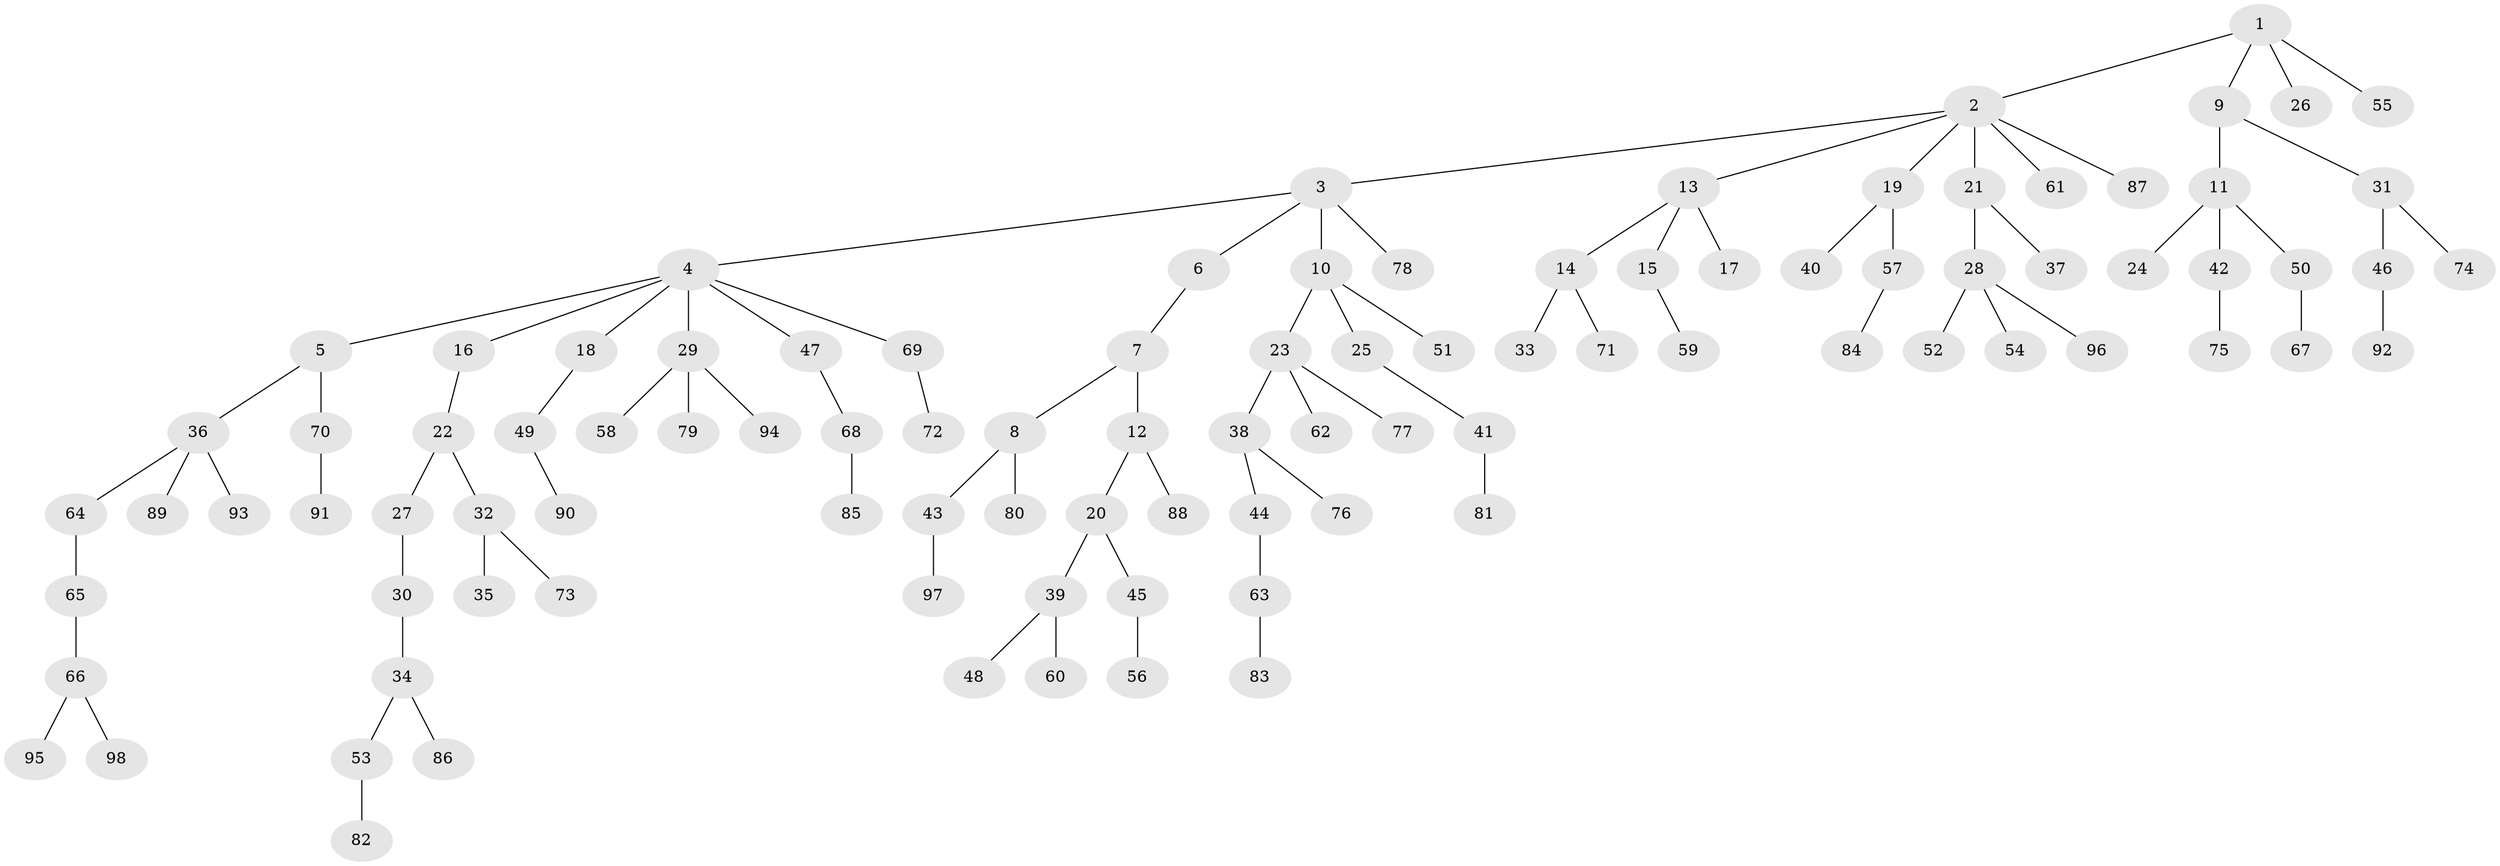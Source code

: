 // coarse degree distribution, {3: 0.23809523809523808, 6: 0.015873015873015872, 5: 0.031746031746031744, 7: 0.015873015873015872, 4: 0.015873015873015872, 2: 0.14285714285714285, 1: 0.5396825396825397}
// Generated by graph-tools (version 1.1) at 2025/42/03/06/25 10:42:02]
// undirected, 98 vertices, 97 edges
graph export_dot {
graph [start="1"]
  node [color=gray90,style=filled];
  1;
  2;
  3;
  4;
  5;
  6;
  7;
  8;
  9;
  10;
  11;
  12;
  13;
  14;
  15;
  16;
  17;
  18;
  19;
  20;
  21;
  22;
  23;
  24;
  25;
  26;
  27;
  28;
  29;
  30;
  31;
  32;
  33;
  34;
  35;
  36;
  37;
  38;
  39;
  40;
  41;
  42;
  43;
  44;
  45;
  46;
  47;
  48;
  49;
  50;
  51;
  52;
  53;
  54;
  55;
  56;
  57;
  58;
  59;
  60;
  61;
  62;
  63;
  64;
  65;
  66;
  67;
  68;
  69;
  70;
  71;
  72;
  73;
  74;
  75;
  76;
  77;
  78;
  79;
  80;
  81;
  82;
  83;
  84;
  85;
  86;
  87;
  88;
  89;
  90;
  91;
  92;
  93;
  94;
  95;
  96;
  97;
  98;
  1 -- 2;
  1 -- 9;
  1 -- 26;
  1 -- 55;
  2 -- 3;
  2 -- 13;
  2 -- 19;
  2 -- 21;
  2 -- 61;
  2 -- 87;
  3 -- 4;
  3 -- 6;
  3 -- 10;
  3 -- 78;
  4 -- 5;
  4 -- 16;
  4 -- 18;
  4 -- 29;
  4 -- 47;
  4 -- 69;
  5 -- 36;
  5 -- 70;
  6 -- 7;
  7 -- 8;
  7 -- 12;
  8 -- 43;
  8 -- 80;
  9 -- 11;
  9 -- 31;
  10 -- 23;
  10 -- 25;
  10 -- 51;
  11 -- 24;
  11 -- 42;
  11 -- 50;
  12 -- 20;
  12 -- 88;
  13 -- 14;
  13 -- 15;
  13 -- 17;
  14 -- 33;
  14 -- 71;
  15 -- 59;
  16 -- 22;
  18 -- 49;
  19 -- 40;
  19 -- 57;
  20 -- 39;
  20 -- 45;
  21 -- 28;
  21 -- 37;
  22 -- 27;
  22 -- 32;
  23 -- 38;
  23 -- 62;
  23 -- 77;
  25 -- 41;
  27 -- 30;
  28 -- 52;
  28 -- 54;
  28 -- 96;
  29 -- 58;
  29 -- 79;
  29 -- 94;
  30 -- 34;
  31 -- 46;
  31 -- 74;
  32 -- 35;
  32 -- 73;
  34 -- 53;
  34 -- 86;
  36 -- 64;
  36 -- 89;
  36 -- 93;
  38 -- 44;
  38 -- 76;
  39 -- 48;
  39 -- 60;
  41 -- 81;
  42 -- 75;
  43 -- 97;
  44 -- 63;
  45 -- 56;
  46 -- 92;
  47 -- 68;
  49 -- 90;
  50 -- 67;
  53 -- 82;
  57 -- 84;
  63 -- 83;
  64 -- 65;
  65 -- 66;
  66 -- 95;
  66 -- 98;
  68 -- 85;
  69 -- 72;
  70 -- 91;
}
